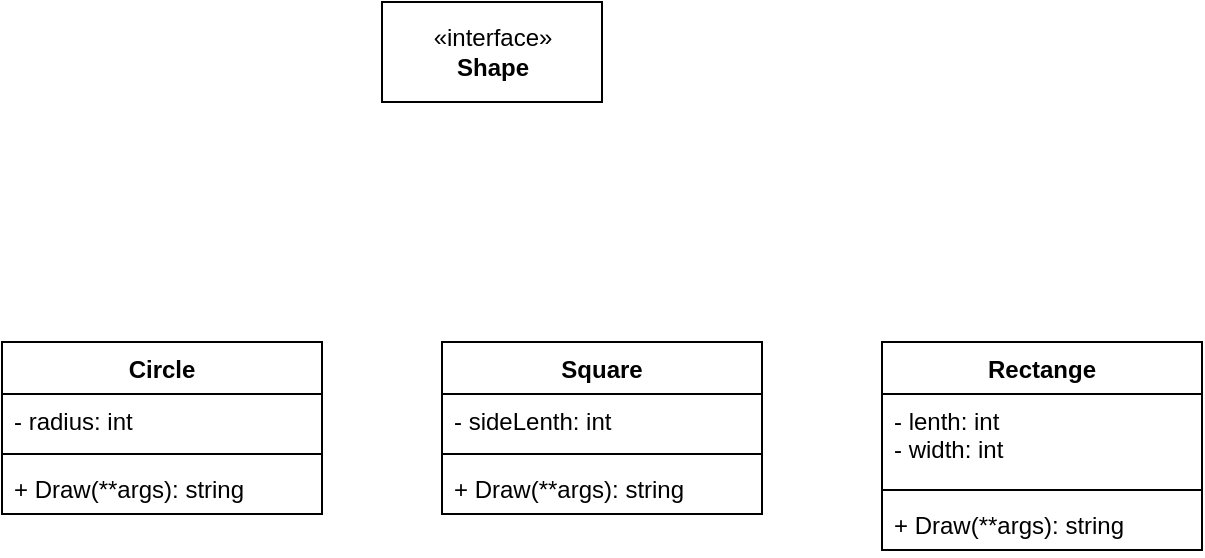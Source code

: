 <mxfile version="15.7.0" type="github">
  <diagram id="in74H2_icPTvK7MEoyuS" name="Page-1">
    <mxGraphModel dx="946" dy="614" grid="1" gridSize="10" guides="1" tooltips="1" connect="1" arrows="1" fold="1" page="1" pageScale="1" pageWidth="827" pageHeight="1169" math="0" shadow="0">
      <root>
        <mxCell id="0" />
        <mxCell id="1" parent="0" />
        <mxCell id="DpZaN_eDV55fk6tWUiPg-1" value="«interface»&lt;br&gt;&lt;b&gt;Shape&lt;/b&gt;" style="html=1;" vertex="1" parent="1">
          <mxGeometry x="280" y="50" width="110" height="50" as="geometry" />
        </mxCell>
        <mxCell id="DpZaN_eDV55fk6tWUiPg-2" value="Circle" style="swimlane;fontStyle=1;align=center;verticalAlign=top;childLayout=stackLayout;horizontal=1;startSize=26;horizontalStack=0;resizeParent=1;resizeParentMax=0;resizeLast=0;collapsible=1;marginBottom=0;" vertex="1" parent="1">
          <mxGeometry x="90" y="220" width="160" height="86" as="geometry" />
        </mxCell>
        <mxCell id="DpZaN_eDV55fk6tWUiPg-3" value="- radius: int" style="text;strokeColor=none;fillColor=none;align=left;verticalAlign=top;spacingLeft=4;spacingRight=4;overflow=hidden;rotatable=0;points=[[0,0.5],[1,0.5]];portConstraint=eastwest;" vertex="1" parent="DpZaN_eDV55fk6tWUiPg-2">
          <mxGeometry y="26" width="160" height="26" as="geometry" />
        </mxCell>
        <mxCell id="DpZaN_eDV55fk6tWUiPg-4" value="" style="line;strokeWidth=1;fillColor=none;align=left;verticalAlign=middle;spacingTop=-1;spacingLeft=3;spacingRight=3;rotatable=0;labelPosition=right;points=[];portConstraint=eastwest;" vertex="1" parent="DpZaN_eDV55fk6tWUiPg-2">
          <mxGeometry y="52" width="160" height="8" as="geometry" />
        </mxCell>
        <mxCell id="DpZaN_eDV55fk6tWUiPg-5" value="+ Draw(**args): string" style="text;strokeColor=none;fillColor=none;align=left;verticalAlign=top;spacingLeft=4;spacingRight=4;overflow=hidden;rotatable=0;points=[[0,0.5],[1,0.5]];portConstraint=eastwest;" vertex="1" parent="DpZaN_eDV55fk6tWUiPg-2">
          <mxGeometry y="60" width="160" height="26" as="geometry" />
        </mxCell>
        <mxCell id="DpZaN_eDV55fk6tWUiPg-7" value="Square" style="swimlane;fontStyle=1;align=center;verticalAlign=top;childLayout=stackLayout;horizontal=1;startSize=26;horizontalStack=0;resizeParent=1;resizeParentMax=0;resizeLast=0;collapsible=1;marginBottom=0;" vertex="1" parent="1">
          <mxGeometry x="310" y="220" width="160" height="86" as="geometry" />
        </mxCell>
        <mxCell id="DpZaN_eDV55fk6tWUiPg-8" value="- sideLenth: int" style="text;strokeColor=none;fillColor=none;align=left;verticalAlign=top;spacingLeft=4;spacingRight=4;overflow=hidden;rotatable=0;points=[[0,0.5],[1,0.5]];portConstraint=eastwest;" vertex="1" parent="DpZaN_eDV55fk6tWUiPg-7">
          <mxGeometry y="26" width="160" height="26" as="geometry" />
        </mxCell>
        <mxCell id="DpZaN_eDV55fk6tWUiPg-9" value="" style="line;strokeWidth=1;fillColor=none;align=left;verticalAlign=middle;spacingTop=-1;spacingLeft=3;spacingRight=3;rotatable=0;labelPosition=right;points=[];portConstraint=eastwest;" vertex="1" parent="DpZaN_eDV55fk6tWUiPg-7">
          <mxGeometry y="52" width="160" height="8" as="geometry" />
        </mxCell>
        <mxCell id="DpZaN_eDV55fk6tWUiPg-10" value="+ Draw(**args): string" style="text;strokeColor=none;fillColor=none;align=left;verticalAlign=top;spacingLeft=4;spacingRight=4;overflow=hidden;rotatable=0;points=[[0,0.5],[1,0.5]];portConstraint=eastwest;" vertex="1" parent="DpZaN_eDV55fk6tWUiPg-7">
          <mxGeometry y="60" width="160" height="26" as="geometry" />
        </mxCell>
        <mxCell id="DpZaN_eDV55fk6tWUiPg-14" value="Rectange" style="swimlane;fontStyle=1;align=center;verticalAlign=top;childLayout=stackLayout;horizontal=1;startSize=26;horizontalStack=0;resizeParent=1;resizeParentMax=0;resizeLast=0;collapsible=1;marginBottom=0;" vertex="1" parent="1">
          <mxGeometry x="530" y="220" width="160" height="104" as="geometry" />
        </mxCell>
        <mxCell id="DpZaN_eDV55fk6tWUiPg-15" value="- lenth: int&#xa;- width: int" style="text;strokeColor=none;fillColor=none;align=left;verticalAlign=top;spacingLeft=4;spacingRight=4;overflow=hidden;rotatable=0;points=[[0,0.5],[1,0.5]];portConstraint=eastwest;" vertex="1" parent="DpZaN_eDV55fk6tWUiPg-14">
          <mxGeometry y="26" width="160" height="44" as="geometry" />
        </mxCell>
        <mxCell id="DpZaN_eDV55fk6tWUiPg-16" value="" style="line;strokeWidth=1;fillColor=none;align=left;verticalAlign=middle;spacingTop=-1;spacingLeft=3;spacingRight=3;rotatable=0;labelPosition=right;points=[];portConstraint=eastwest;" vertex="1" parent="DpZaN_eDV55fk6tWUiPg-14">
          <mxGeometry y="70" width="160" height="8" as="geometry" />
        </mxCell>
        <mxCell id="DpZaN_eDV55fk6tWUiPg-17" value="+ Draw(**args): string" style="text;strokeColor=none;fillColor=none;align=left;verticalAlign=top;spacingLeft=4;spacingRight=4;overflow=hidden;rotatable=0;points=[[0,0.5],[1,0.5]];portConstraint=eastwest;" vertex="1" parent="DpZaN_eDV55fk6tWUiPg-14">
          <mxGeometry y="78" width="160" height="26" as="geometry" />
        </mxCell>
      </root>
    </mxGraphModel>
  </diagram>
</mxfile>
